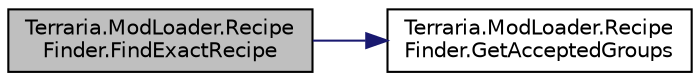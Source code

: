digraph "Terraria.ModLoader.RecipeFinder.FindExactRecipe"
{
 // LATEX_PDF_SIZE
  edge [fontname="Helvetica",fontsize="10",labelfontname="Helvetica",labelfontsize="10"];
  node [fontname="Helvetica",fontsize="10",shape=record];
  rankdir="LR";
  Node1 [label="Terraria.ModLoader.Recipe\lFinder.FindExactRecipe",height=0.2,width=0.4,color="black", fillcolor="grey75", style="filled", fontcolor="black",tooltip="Searches for a recipe that matches the search criteria exactly, then returns it. That means the recip..."];
  Node1 -> Node2 [color="midnightblue",fontsize="10",style="solid",fontname="Helvetica"];
  Node2 [label="Terraria.ModLoader.Recipe\lFinder.GetAcceptedGroups",height=0.2,width=0.4,color="black", fillcolor="white", style="filled",URL="$class_terraria_1_1_mod_loader_1_1_recipe_finder.html#ac65260beb9c45a8338b7449fe3c695ac",tooltip=" "];
}
